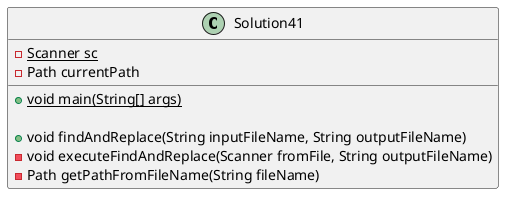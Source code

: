 @startuml
'https://plantuml.com/class-diagram

class Solution41
{
    -{static}Scanner sc
    -Path currentPath

    +{static} void main(String[] args)

    ' User interface of solution only consists of one method, so it was not placed in its own class
    +void findAndReplace(String inputFileName, String outputFileName)
    -void executeFindAndReplace(Scanner fromFile, String outputFileName)
    -Path getPathFromFileName(String fileName)
}

@enduml